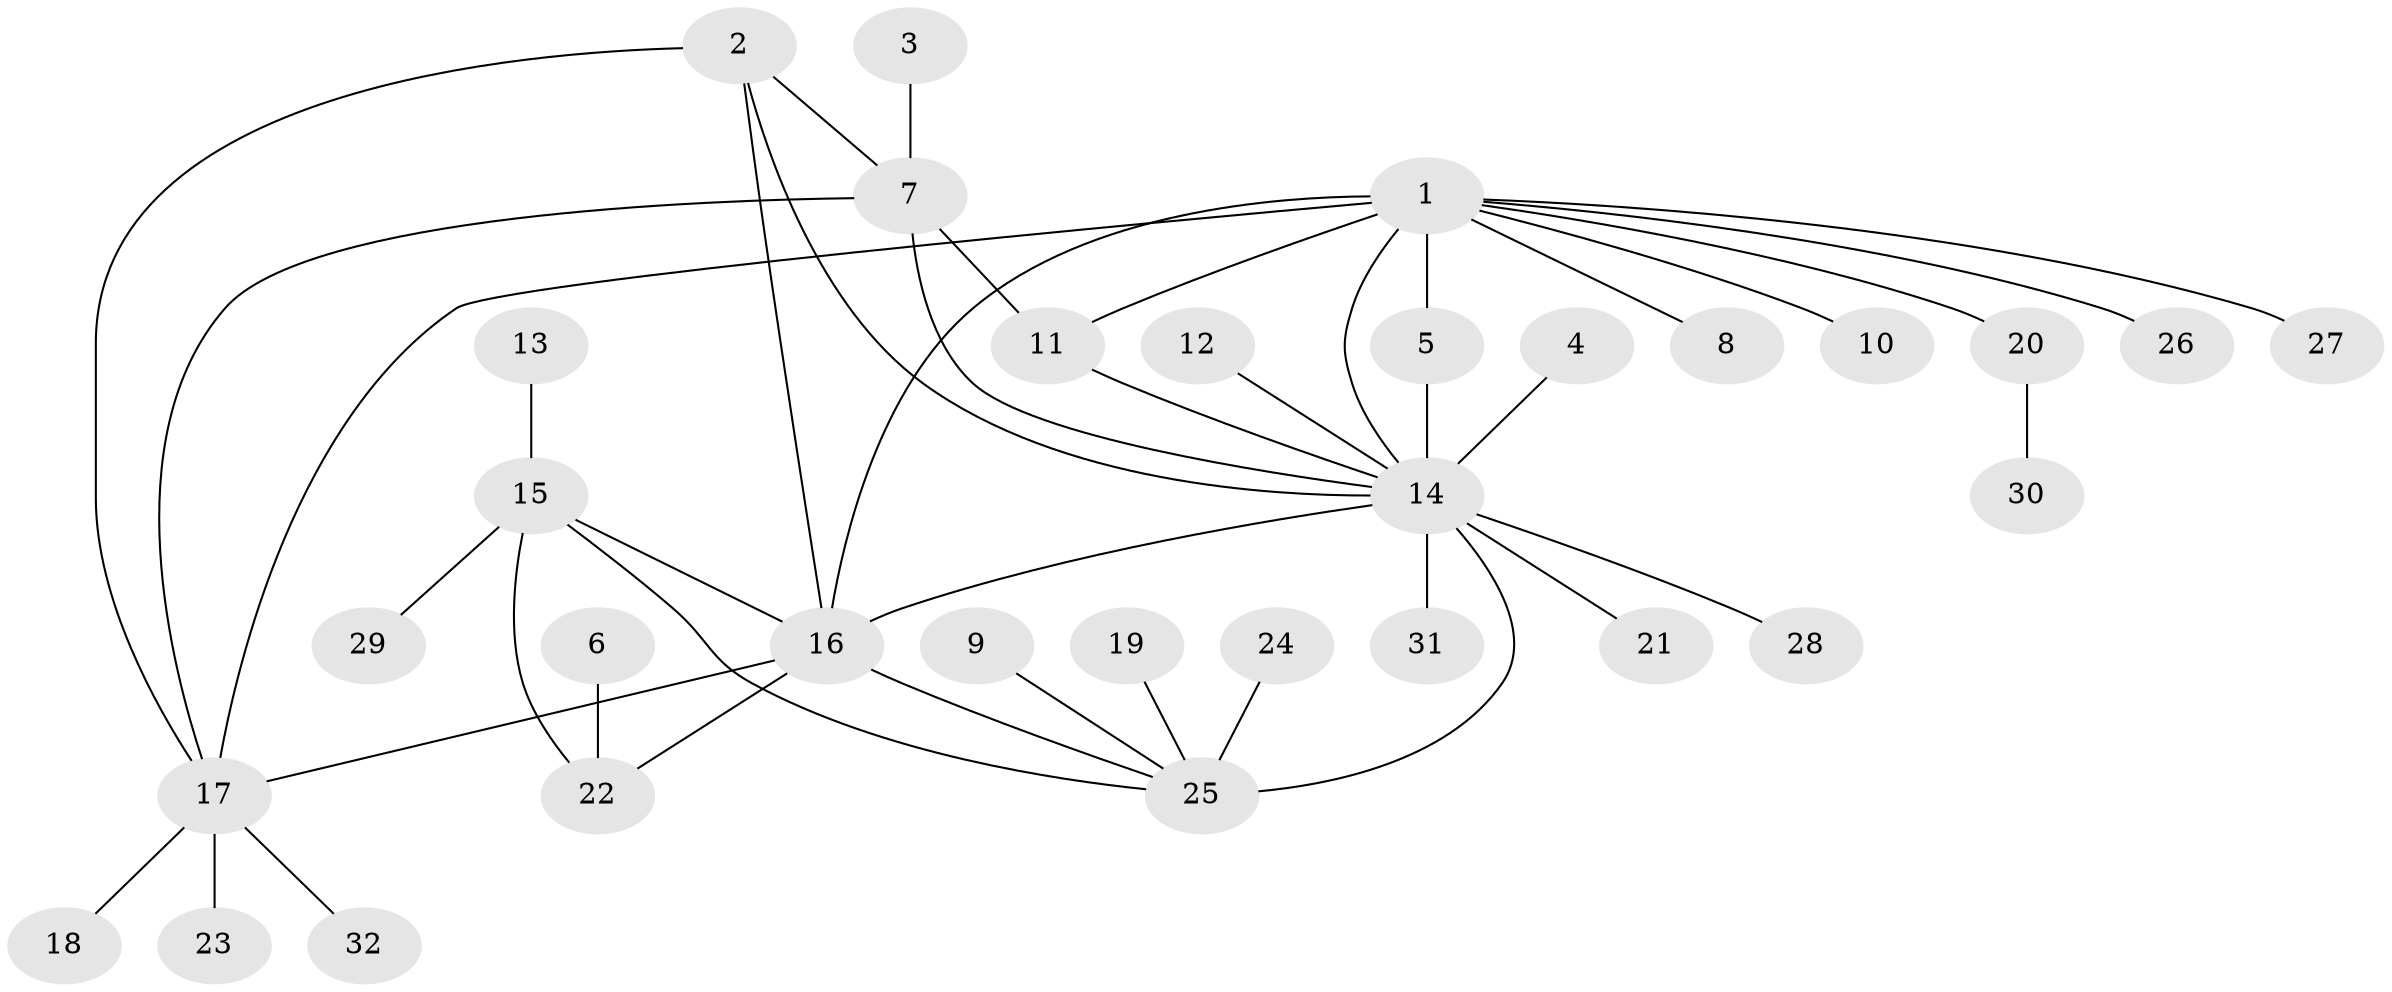 // original degree distribution, {6: 0.05, 5: 0.08333333333333333, 7: 0.03333333333333333, 3: 0.06666666666666667, 8: 0.05, 4: 0.016666666666666666, 1: 0.5166666666666667, 2: 0.18333333333333332}
// Generated by graph-tools (version 1.1) at 2025/26/03/09/25 03:26:48]
// undirected, 32 vertices, 43 edges
graph export_dot {
graph [start="1"]
  node [color=gray90,style=filled];
  1;
  2;
  3;
  4;
  5;
  6;
  7;
  8;
  9;
  10;
  11;
  12;
  13;
  14;
  15;
  16;
  17;
  18;
  19;
  20;
  21;
  22;
  23;
  24;
  25;
  26;
  27;
  28;
  29;
  30;
  31;
  32;
  1 -- 5 [weight=1.0];
  1 -- 8 [weight=1.0];
  1 -- 10 [weight=1.0];
  1 -- 11 [weight=1.0];
  1 -- 14 [weight=1.0];
  1 -- 16 [weight=2.0];
  1 -- 17 [weight=1.0];
  1 -- 20 [weight=1.0];
  1 -- 26 [weight=1.0];
  1 -- 27 [weight=1.0];
  2 -- 7 [weight=1.0];
  2 -- 14 [weight=1.0];
  2 -- 16 [weight=1.0];
  2 -- 17 [weight=1.0];
  3 -- 7 [weight=1.0];
  4 -- 14 [weight=1.0];
  5 -- 14 [weight=1.0];
  6 -- 22 [weight=1.0];
  7 -- 11 [weight=1.0];
  7 -- 14 [weight=1.0];
  7 -- 17 [weight=1.0];
  9 -- 25 [weight=1.0];
  11 -- 14 [weight=1.0];
  12 -- 14 [weight=1.0];
  13 -- 15 [weight=1.0];
  14 -- 16 [weight=1.0];
  14 -- 21 [weight=1.0];
  14 -- 25 [weight=3.0];
  14 -- 28 [weight=1.0];
  14 -- 31 [weight=1.0];
  15 -- 16 [weight=1.0];
  15 -- 22 [weight=1.0];
  15 -- 25 [weight=1.0];
  15 -- 29 [weight=1.0];
  16 -- 17 [weight=1.0];
  16 -- 22 [weight=1.0];
  16 -- 25 [weight=1.0];
  17 -- 18 [weight=1.0];
  17 -- 23 [weight=1.0];
  17 -- 32 [weight=1.0];
  19 -- 25 [weight=1.0];
  20 -- 30 [weight=1.0];
  24 -- 25 [weight=1.0];
}
